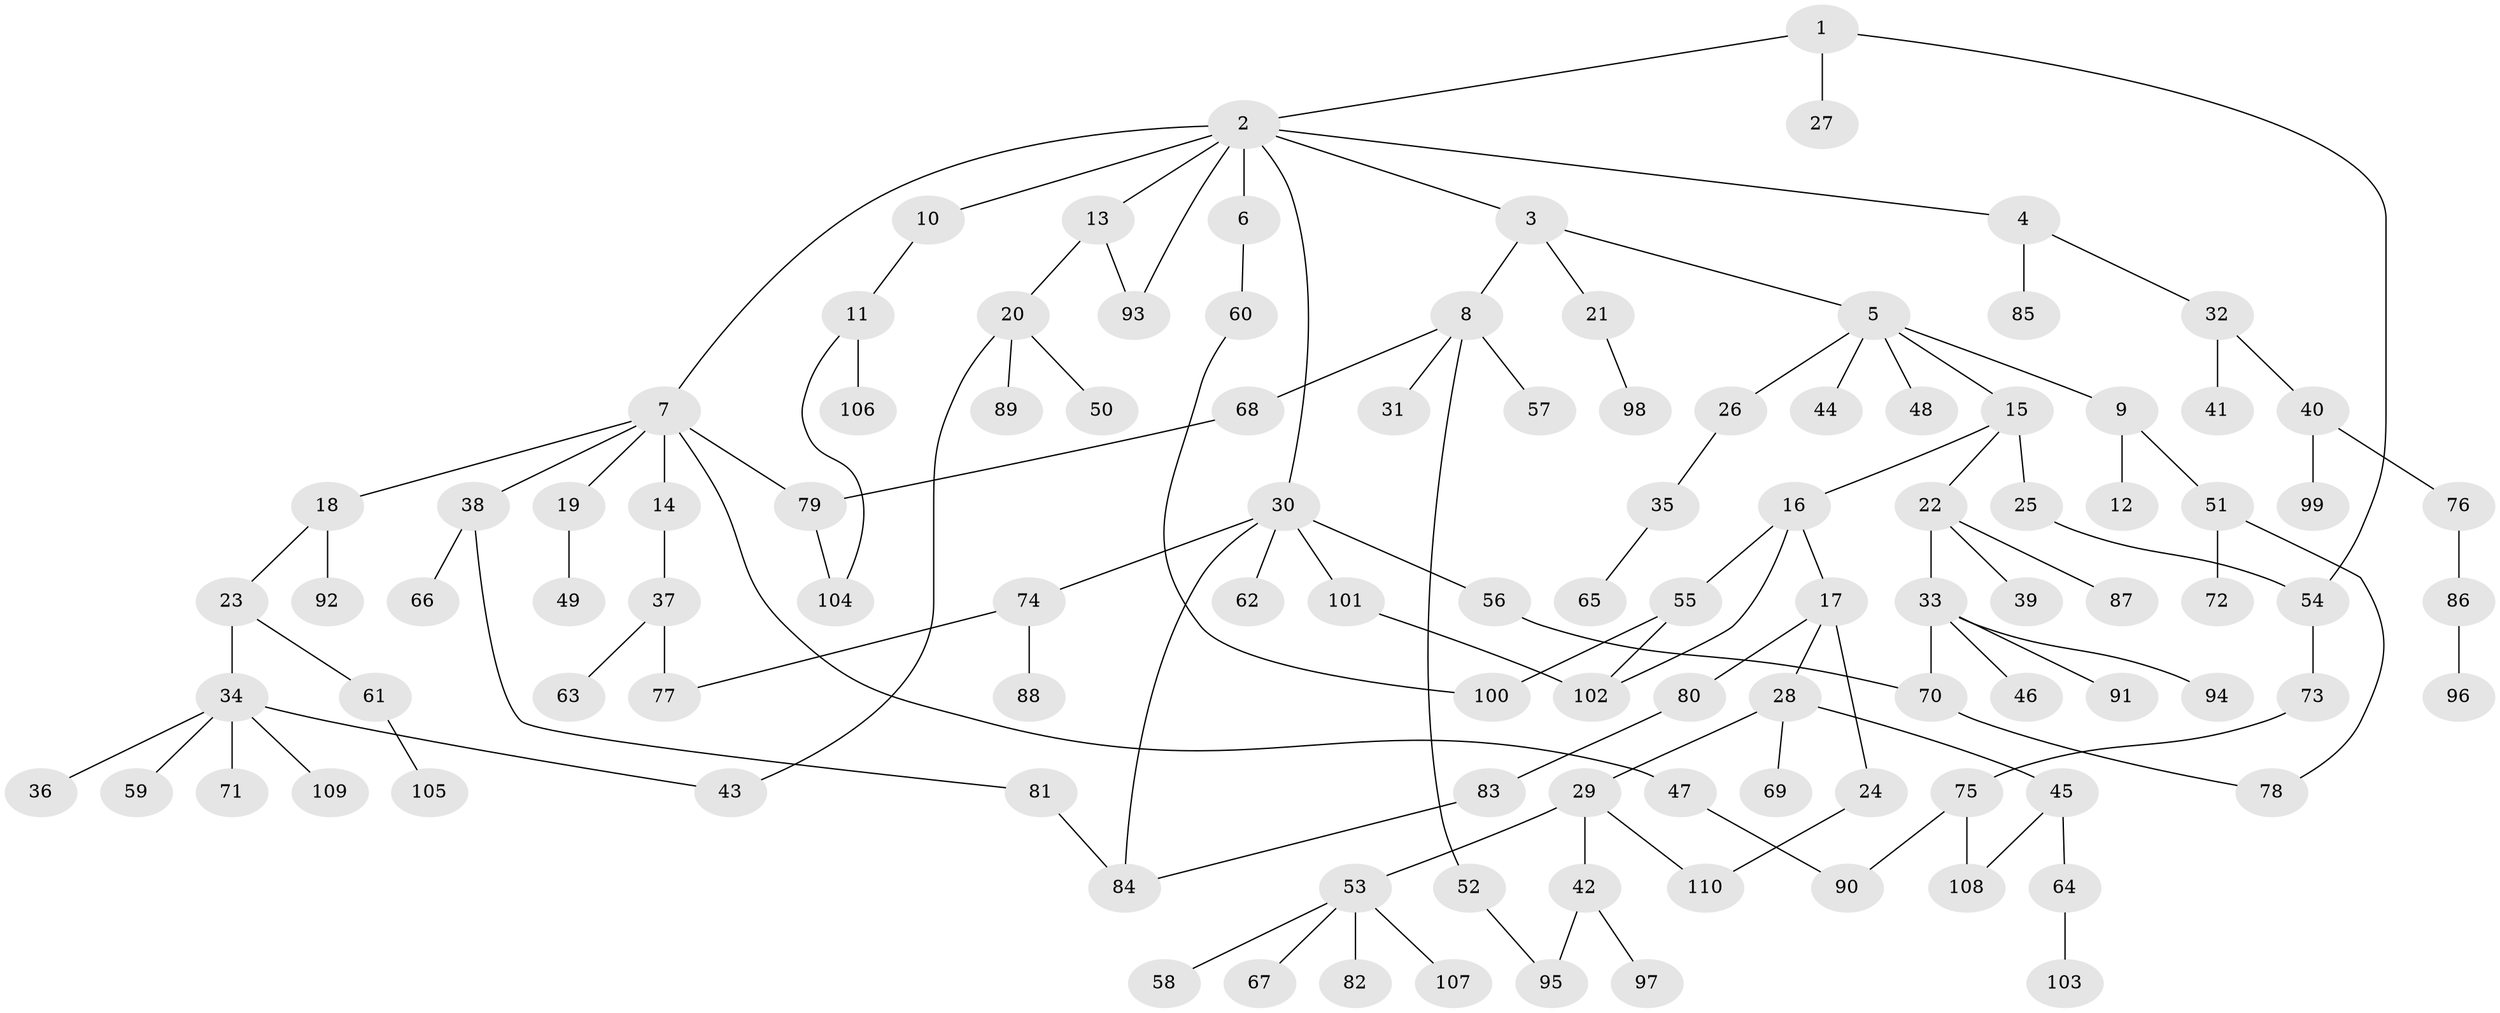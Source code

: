 // Generated by graph-tools (version 1.1) at 2025/49/03/09/25 03:49:16]
// undirected, 110 vertices, 126 edges
graph export_dot {
graph [start="1"]
  node [color=gray90,style=filled];
  1;
  2;
  3;
  4;
  5;
  6;
  7;
  8;
  9;
  10;
  11;
  12;
  13;
  14;
  15;
  16;
  17;
  18;
  19;
  20;
  21;
  22;
  23;
  24;
  25;
  26;
  27;
  28;
  29;
  30;
  31;
  32;
  33;
  34;
  35;
  36;
  37;
  38;
  39;
  40;
  41;
  42;
  43;
  44;
  45;
  46;
  47;
  48;
  49;
  50;
  51;
  52;
  53;
  54;
  55;
  56;
  57;
  58;
  59;
  60;
  61;
  62;
  63;
  64;
  65;
  66;
  67;
  68;
  69;
  70;
  71;
  72;
  73;
  74;
  75;
  76;
  77;
  78;
  79;
  80;
  81;
  82;
  83;
  84;
  85;
  86;
  87;
  88;
  89;
  90;
  91;
  92;
  93;
  94;
  95;
  96;
  97;
  98;
  99;
  100;
  101;
  102;
  103;
  104;
  105;
  106;
  107;
  108;
  109;
  110;
  1 -- 2;
  1 -- 27;
  1 -- 54;
  2 -- 3;
  2 -- 4;
  2 -- 6;
  2 -- 7;
  2 -- 10;
  2 -- 13;
  2 -- 30;
  2 -- 93;
  3 -- 5;
  3 -- 8;
  3 -- 21;
  4 -- 32;
  4 -- 85;
  5 -- 9;
  5 -- 15;
  5 -- 26;
  5 -- 44;
  5 -- 48;
  6 -- 60;
  7 -- 14;
  7 -- 18;
  7 -- 19;
  7 -- 38;
  7 -- 47;
  7 -- 79;
  8 -- 31;
  8 -- 52;
  8 -- 57;
  8 -- 68;
  9 -- 12;
  9 -- 51;
  10 -- 11;
  11 -- 106;
  11 -- 104;
  13 -- 20;
  13 -- 93;
  14 -- 37;
  15 -- 16;
  15 -- 22;
  15 -- 25;
  16 -- 17;
  16 -- 55;
  16 -- 102;
  17 -- 24;
  17 -- 28;
  17 -- 80;
  18 -- 23;
  18 -- 92;
  19 -- 49;
  20 -- 43;
  20 -- 50;
  20 -- 89;
  21 -- 98;
  22 -- 33;
  22 -- 39;
  22 -- 87;
  23 -- 34;
  23 -- 61;
  24 -- 110;
  25 -- 54;
  26 -- 35;
  28 -- 29;
  28 -- 45;
  28 -- 69;
  29 -- 42;
  29 -- 53;
  29 -- 110;
  30 -- 56;
  30 -- 62;
  30 -- 74;
  30 -- 84;
  30 -- 101;
  32 -- 40;
  32 -- 41;
  33 -- 46;
  33 -- 91;
  33 -- 94;
  33 -- 70;
  34 -- 36;
  34 -- 59;
  34 -- 71;
  34 -- 109;
  34 -- 43;
  35 -- 65;
  37 -- 63;
  37 -- 77;
  38 -- 66;
  38 -- 81;
  40 -- 76;
  40 -- 99;
  42 -- 97;
  42 -- 95;
  45 -- 64;
  45 -- 108;
  47 -- 90;
  51 -- 72;
  51 -- 78;
  52 -- 95;
  53 -- 58;
  53 -- 67;
  53 -- 82;
  53 -- 107;
  54 -- 73;
  55 -- 100;
  55 -- 102;
  56 -- 70;
  60 -- 100;
  61 -- 105;
  64 -- 103;
  68 -- 79;
  70 -- 78;
  73 -- 75;
  74 -- 88;
  74 -- 77;
  75 -- 90;
  75 -- 108;
  76 -- 86;
  79 -- 104;
  80 -- 83;
  81 -- 84;
  83 -- 84;
  86 -- 96;
  101 -- 102;
}

